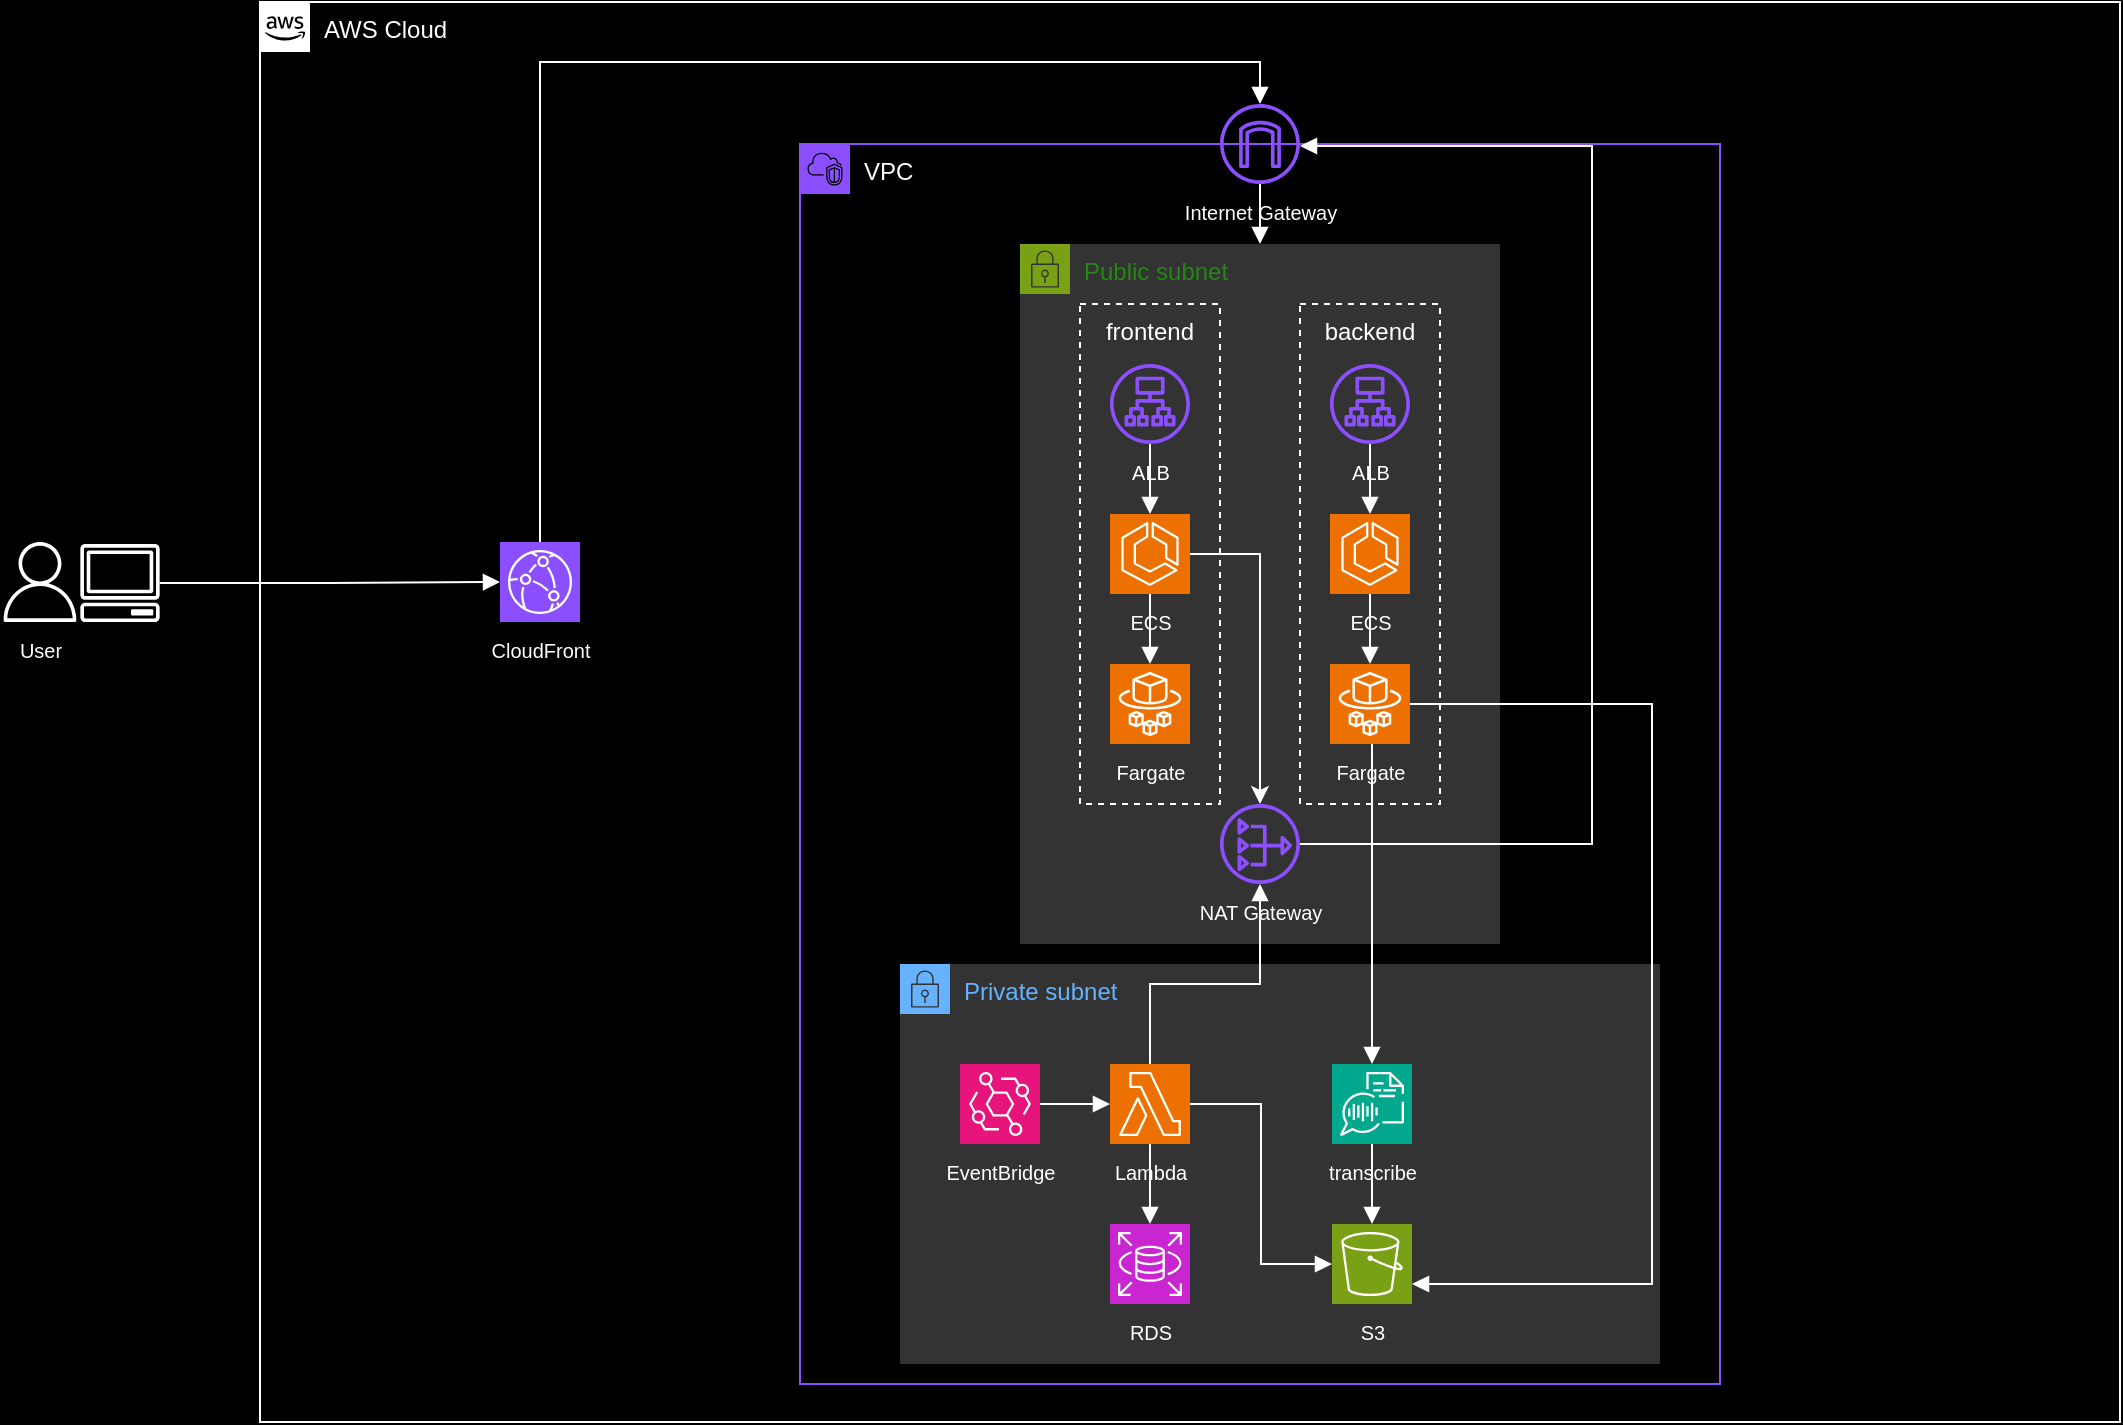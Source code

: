 <mxfile version="24.7.8">
  <diagram name="ページ1" id="_UBgl7khf2Gl9dSoBOvO">
    <mxGraphModel dx="1050" dy="717" grid="1" gridSize="10" guides="1" tooltips="1" connect="1" arrows="1" fold="1" page="1" pageScale="1" pageWidth="1169" pageHeight="827" background="#000000" math="0" shadow="0">
      <root>
        <mxCell id="0" />
        <mxCell id="1" parent="0" />
        <mxCell id="hM_uBPPMbF6WadlX3Jyn-1" value="&lt;font color=&quot;#ffffff&quot;&gt;AWS Cloud&lt;/font&gt;" style="points=[[0,0],[0.25,0],[0.5,0],[0.75,0],[1,0],[1,0.25],[1,0.5],[1,0.75],[1,1],[0.75,1],[0.5,1],[0.25,1],[0,1],[0,0.75],[0,0.5],[0,0.25]];outlineConnect=0;gradientColor=none;html=1;whiteSpace=wrap;fontSize=12;fontStyle=0;container=1;pointerEvents=0;collapsible=0;recursiveResize=0;shape=mxgraph.aws4.group;grIcon=mxgraph.aws4.group_aws_cloud_alt;strokeColor=#FFFFFF;fillColor=none;verticalAlign=top;align=left;spacingLeft=30;fontColor=#232F3E;dashed=0;" parent="1" vertex="1">
          <mxGeometry x="180" y="59" width="930" height="710" as="geometry" />
        </mxCell>
        <mxCell id="hM_uBPPMbF6WadlX3Jyn-11" value="&lt;font color=&quot;#ffffff&quot; style=&quot;font-size: 10px;&quot;&gt;CloudFront&lt;/font&gt;" style="sketch=0;points=[[0,0,0],[0.25,0,0],[0.5,0,0],[0.75,0,0],[1,0,0],[0,1,0],[0.25,1,0],[0.5,1,0],[0.75,1,0],[1,1,0],[0,0.25,0],[0,0.5,0],[0,0.75,0],[1,0.25,0],[1,0.5,0],[1,0.75,0]];outlineConnect=0;fontColor=#232F3E;fillColor=#8C4FFF;strokeColor=#ffffff;dashed=0;verticalLabelPosition=bottom;verticalAlign=top;align=center;html=1;fontSize=12;fontStyle=0;aspect=fixed;shape=mxgraph.aws4.resourceIcon;resIcon=mxgraph.aws4.cloudfront;" parent="hM_uBPPMbF6WadlX3Jyn-1" vertex="1">
          <mxGeometry x="120" y="270" width="40" height="40" as="geometry" />
        </mxCell>
        <mxCell id="hM_uBPPMbF6WadlX3Jyn-26" value="&lt;font color=&quot;#ffffff&quot;&gt;VPC&lt;/font&gt;" style="points=[[0,0],[0.25,0],[0.5,0],[0.75,0],[1,0],[1,0.25],[1,0.5],[1,0.75],[1,1],[0.75,1],[0.5,1],[0.25,1],[0,1],[0,0.75],[0,0.5],[0,0.25]];outlineConnect=0;gradientColor=none;html=1;whiteSpace=wrap;fontSize=12;fontStyle=0;container=1;pointerEvents=0;collapsible=0;recursiveResize=0;shape=mxgraph.aws4.group;grIcon=mxgraph.aws4.group_vpc2;strokeColor=#8C4FFF;fillColor=none;verticalAlign=top;align=left;spacingLeft=30;fontColor=#AAB7B8;dashed=0;" parent="hM_uBPPMbF6WadlX3Jyn-1" vertex="1">
          <mxGeometry x="270" y="71" width="460" height="620" as="geometry" />
        </mxCell>
        <mxCell id="hM_uBPPMbF6WadlX3Jyn-28" value="&lt;font color=&quot;#66b2ff&quot;&gt;Private subnet&lt;/font&gt;" style="points=[[0,0],[0.25,0],[0.5,0],[0.75,0],[1,0],[1,0.25],[1,0.5],[1,0.75],[1,1],[0.75,1],[0.5,1],[0.25,1],[0,1],[0,0.75],[0,0.5],[0,0.25]];outlineConnect=0;gradientColor=none;html=1;whiteSpace=wrap;fontSize=12;fontStyle=0;container=1;pointerEvents=0;collapsible=0;recursiveResize=0;shape=mxgraph.aws4.group;grIcon=mxgraph.aws4.group_security_group;grStroke=0;strokeColor=#66B2FF;fillColor=#333333;verticalAlign=top;align=left;spacingLeft=30;fontColor=#147EBA;dashed=0;" parent="hM_uBPPMbF6WadlX3Jyn-26" vertex="1">
          <mxGeometry x="50" y="410" width="380" height="200" as="geometry" />
        </mxCell>
        <mxCell id="hM_uBPPMbF6WadlX3Jyn-36" value="" style="group" parent="hM_uBPPMbF6WadlX3Jyn-28" vertex="1" connectable="0">
          <mxGeometry x="105" y="50" width="151" height="105" as="geometry" />
        </mxCell>
        <mxCell id="hM_uBPPMbF6WadlX3Jyn-17" value="&lt;font color=&quot;#ffffff&quot; style=&quot;font-size: 10px;&quot;&gt;Lambda&lt;/font&gt;" style="sketch=0;points=[[0,0,0],[0.25,0,0],[0.5,0,0],[0.75,0,0],[1,0,0],[0,1,0],[0.25,1,0],[0.5,1,0],[0.75,1,0],[1,1,0],[0,0.25,0],[0,0.5,0],[0,0.75,0],[1,0.25,0],[1,0.5,0],[1,0.75,0]];outlineConnect=0;fontColor=#232F3E;fillColor=#ED7100;strokeColor=#ffffff;dashed=0;verticalLabelPosition=bottom;verticalAlign=top;align=center;html=1;fontSize=12;fontStyle=0;aspect=fixed;shape=mxgraph.aws4.resourceIcon;resIcon=mxgraph.aws4.lambda;" parent="hM_uBPPMbF6WadlX3Jyn-36" vertex="1">
          <mxGeometry width="40" height="40" as="geometry" />
        </mxCell>
        <mxCell id="hM_uBPPMbF6WadlX3Jyn-5" value="&lt;font color=&quot;#ffffff&quot; style=&quot;font-size: 10px;&quot;&gt;transcribe&lt;/font&gt;" style="sketch=0;points=[[0,0,0],[0.25,0,0],[0.5,0,0],[0.75,0,0],[1,0,0],[0,1,0],[0.25,1,0],[0.5,1,0],[0.75,1,0],[1,1,0],[0,0.25,0],[0,0.5,0],[0,0.75,0],[1,0.25,0],[1,0.5,0],[1,0.75,0]];outlineConnect=0;fontColor=#232F3E;fillColor=#01A88D;strokeColor=#ffffff;dashed=0;verticalLabelPosition=bottom;verticalAlign=top;align=center;html=1;fontSize=12;fontStyle=0;aspect=fixed;shape=mxgraph.aws4.resourceIcon;resIcon=mxgraph.aws4.transcribe;" parent="hM_uBPPMbF6WadlX3Jyn-36" vertex="1">
          <mxGeometry x="111" width="40" height="40" as="geometry" />
        </mxCell>
        <mxCell id="hM_uBPPMbF6WadlX3Jyn-10" value="&lt;font color=&quot;#ffffff&quot; style=&quot;font-size: 10px;&quot;&gt;S3&lt;/font&gt;" style="sketch=0;points=[[0,0,0],[0.25,0,0],[0.5,0,0],[0.75,0,0],[1,0,0],[0,1,0],[0.25,1,0],[0.5,1,0],[0.75,1,0],[1,1,0],[0,0.25,0],[0,0.5,0],[0,0.75,0],[1,0.25,0],[1,0.5,0],[1,0.75,0]];outlineConnect=0;fontColor=#232F3E;fillColor=#7AA116;strokeColor=#ffffff;dashed=0;verticalLabelPosition=bottom;verticalAlign=top;align=center;html=1;fontSize=12;fontStyle=0;aspect=fixed;shape=mxgraph.aws4.resourceIcon;resIcon=mxgraph.aws4.s3;" parent="hM_uBPPMbF6WadlX3Jyn-36" vertex="1">
          <mxGeometry x="111" y="80" width="40" height="40" as="geometry" />
        </mxCell>
        <mxCell id="hM_uBPPMbF6WadlX3Jyn-55" value="" style="edgeStyle=orthogonalEdgeStyle;html=1;endArrow=block;elbow=vertical;startArrow=none;endFill=1;strokeColor=#FFFFFF;rounded=0;exitX=0.5;exitY=1;exitDx=0;exitDy=0;exitPerimeter=0;" parent="hM_uBPPMbF6WadlX3Jyn-36" source="hM_uBPPMbF6WadlX3Jyn-17" target="hM_uBPPMbF6WadlX3Jyn-60" edge="1">
          <mxGeometry width="100" relative="1" as="geometry">
            <mxPoint x="321" y="-20" as="sourcePoint" />
            <mxPoint x="20" y="60" as="targetPoint" />
          </mxGeometry>
        </mxCell>
        <mxCell id="hM_uBPPMbF6WadlX3Jyn-54" value="" style="edgeStyle=orthogonalEdgeStyle;html=1;endArrow=block;elbow=vertical;startArrow=none;endFill=1;strokeColor=#FFFFFF;rounded=0;" parent="hM_uBPPMbF6WadlX3Jyn-36" source="hM_uBPPMbF6WadlX3Jyn-5" target="hM_uBPPMbF6WadlX3Jyn-10" edge="1">
          <mxGeometry width="100" relative="1" as="geometry">
            <mxPoint x="321" y="50" as="sourcePoint" />
            <mxPoint x="321" y="80" as="targetPoint" />
          </mxGeometry>
        </mxCell>
        <mxCell id="hM_uBPPMbF6WadlX3Jyn-58" value="" style="edgeStyle=orthogonalEdgeStyle;html=1;endArrow=block;elbow=vertical;startArrow=none;endFill=1;strokeColor=#FFFFFF;rounded=0;entryX=0;entryY=0.5;entryDx=0;entryDy=0;entryPerimeter=0;" parent="hM_uBPPMbF6WadlX3Jyn-36" source="hM_uBPPMbF6WadlX3Jyn-17" target="hM_uBPPMbF6WadlX3Jyn-10" edge="1">
          <mxGeometry width="100" relative="1" as="geometry">
            <mxPoint x="331" y="-10" as="sourcePoint" />
            <mxPoint x="331" y="20" as="targetPoint" />
          </mxGeometry>
        </mxCell>
        <mxCell id="hM_uBPPMbF6WadlX3Jyn-60" value="&lt;font color=&quot;#ffffff&quot; style=&quot;font-size: 10px;&quot;&gt;RDS&lt;/font&gt;" style="sketch=0;points=[[0,0,0],[0.25,0,0],[0.5,0,0],[0.75,0,0],[1,0,0],[0,1,0],[0.25,1,0],[0.5,1,0],[0.75,1,0],[1,1,0],[0,0.25,0],[0,0.5,0],[0,0.75,0],[1,0.25,0],[1,0.5,0],[1,0.75,0]];outlineConnect=0;fontColor=#232F3E;fillColor=#C925D1;strokeColor=#ffffff;dashed=0;verticalLabelPosition=bottom;verticalAlign=top;align=center;html=1;fontSize=12;fontStyle=0;aspect=fixed;shape=mxgraph.aws4.resourceIcon;resIcon=mxgraph.aws4.rds;" parent="hM_uBPPMbF6WadlX3Jyn-36" vertex="1">
          <mxGeometry y="80" width="40" height="40" as="geometry" />
        </mxCell>
        <mxCell id="hM_uBPPMbF6WadlX3Jyn-59" value="&lt;font color=&quot;#ffffff&quot; style=&quot;font-size: 10px;&quot;&gt;EventBridge&lt;/font&gt;" style="sketch=0;points=[[0,0,0],[0.25,0,0],[0.5,0,0],[0.75,0,0],[1,0,0],[0,1,0],[0.25,1,0],[0.5,1,0],[0.75,1,0],[1,1,0],[0,0.25,0],[0,0.5,0],[0,0.75,0],[1,0.25,0],[1,0.5,0],[1,0.75,0]];outlineConnect=0;fontColor=#232F3E;fillColor=#E7157B;strokeColor=#ffffff;dashed=0;verticalLabelPosition=bottom;verticalAlign=top;align=center;html=1;fontSize=12;fontStyle=0;aspect=fixed;shape=mxgraph.aws4.resourceIcon;resIcon=mxgraph.aws4.eventbridge;" parent="hM_uBPPMbF6WadlX3Jyn-28" vertex="1">
          <mxGeometry x="30" y="50" width="40" height="40" as="geometry" />
        </mxCell>
        <mxCell id="hM_uBPPMbF6WadlX3Jyn-56" value="" style="edgeStyle=orthogonalEdgeStyle;html=1;endArrow=block;elbow=vertical;startArrow=none;endFill=1;strokeColor=#FFFFFF;rounded=0;" parent="hM_uBPPMbF6WadlX3Jyn-28" source="hM_uBPPMbF6WadlX3Jyn-59" target="hM_uBPPMbF6WadlX3Jyn-17" edge="1">
          <mxGeometry width="100" relative="1" as="geometry">
            <mxPoint x="436" y="-90" as="sourcePoint" />
            <mxPoint x="436" y="-60" as="targetPoint" />
          </mxGeometry>
        </mxCell>
        <mxCell id="hM_uBPPMbF6WadlX3Jyn-27" value="Public subnet" style="points=[[0,0],[0.25,0],[0.5,0],[0.75,0],[1,0],[1,0.25],[1,0.5],[1,0.75],[1,1],[0.75,1],[0.5,1],[0.25,1],[0,1],[0,0.75],[0,0.5],[0,0.25]];outlineConnect=0;gradientColor=none;html=1;whiteSpace=wrap;fontSize=12;fontStyle=0;container=1;pointerEvents=0;collapsible=0;recursiveResize=0;shape=mxgraph.aws4.group;grIcon=mxgraph.aws4.group_security_group;grStroke=0;strokeColor=#7AA116;fillColor=#333333;verticalAlign=top;align=left;spacingLeft=30;fontColor=#248814;dashed=0;" parent="hM_uBPPMbF6WadlX3Jyn-26" vertex="1">
          <mxGeometry x="110" y="50" width="240" height="350" as="geometry" />
        </mxCell>
        <mxCell id="hM_uBPPMbF6WadlX3Jyn-40" value="&lt;font color=&quot;#ffffff&quot;&gt;frontend&lt;/font&gt;" style="fillColor=none;strokeColor=#FFFFFF;dashed=1;verticalAlign=top;fontStyle=0;fontColor=#5A6C86;whiteSpace=wrap;html=1;" parent="hM_uBPPMbF6WadlX3Jyn-27" vertex="1">
          <mxGeometry x="30" y="30" width="70" height="250" as="geometry" />
        </mxCell>
        <mxCell id="hM_uBPPMbF6WadlX3Jyn-42" value="&lt;font color=&quot;#ffffff&quot;&gt;backend&lt;/font&gt;" style="fillColor=none;strokeColor=#FFFFFF;dashed=1;verticalAlign=top;fontStyle=0;fontColor=#5A6C86;whiteSpace=wrap;html=1;" parent="hM_uBPPMbF6WadlX3Jyn-27" vertex="1">
          <mxGeometry x="140" y="30" width="70" height="250" as="geometry" />
        </mxCell>
        <mxCell id="hM_uBPPMbF6WadlX3Jyn-33" value="" style="group" parent="hM_uBPPMbF6WadlX3Jyn-27" vertex="1" connectable="0">
          <mxGeometry x="45" y="60" width="150" height="210" as="geometry" />
        </mxCell>
        <mxCell id="hM_uBPPMbF6WadlX3Jyn-12" value="&lt;font color=&quot;#ffffff&quot; style=&quot;font-size: 10px;&quot;&gt;ALB&lt;/font&gt;" style="sketch=0;outlineConnect=0;fontColor=#232F3E;gradientColor=none;fillColor=#8C4FFF;strokeColor=none;dashed=0;verticalLabelPosition=bottom;verticalAlign=top;align=center;html=1;fontSize=12;fontStyle=0;aspect=fixed;pointerEvents=1;shape=mxgraph.aws4.application_load_balancer;" parent="hM_uBPPMbF6WadlX3Jyn-33" vertex="1">
          <mxGeometry width="40" height="40" as="geometry" />
        </mxCell>
        <mxCell id="hM_uBPPMbF6WadlX3Jyn-14" value="&lt;font color=&quot;#ffffff&quot; style=&quot;font-size: 10px;&quot;&gt;Fargate&lt;/font&gt;" style="sketch=0;points=[[0,0,0],[0.25,0,0],[0.5,0,0],[0.75,0,0],[1,0,0],[0,1,0],[0.25,1,0],[0.5,1,0],[0.75,1,0],[1,1,0],[0,0.25,0],[0,0.5,0],[0,0.75,0],[1,0.25,0],[1,0.5,0],[1,0.75,0]];outlineConnect=0;fontColor=#232F3E;fillColor=#ED7100;strokeColor=#ffffff;dashed=0;verticalLabelPosition=bottom;verticalAlign=top;align=center;html=1;fontSize=12;fontStyle=0;aspect=fixed;shape=mxgraph.aws4.resourceIcon;resIcon=mxgraph.aws4.fargate;" parent="hM_uBPPMbF6WadlX3Jyn-33" vertex="1">
          <mxGeometry y="150" width="40" height="40" as="geometry" />
        </mxCell>
        <mxCell id="hM_uBPPMbF6WadlX3Jyn-21" value="&lt;font color=&quot;#ffffff&quot; style=&quot;font-size: 10px;&quot;&gt;ALB&lt;/font&gt;" style="sketch=0;outlineConnect=0;fontColor=#232F3E;gradientColor=none;fillColor=#8C4FFF;strokeColor=none;dashed=0;verticalLabelPosition=bottom;verticalAlign=top;align=center;html=1;fontSize=12;fontStyle=0;aspect=fixed;pointerEvents=1;shape=mxgraph.aws4.application_load_balancer;" parent="hM_uBPPMbF6WadlX3Jyn-33" vertex="1">
          <mxGeometry x="110" width="40" height="40" as="geometry" />
        </mxCell>
        <mxCell id="hM_uBPPMbF6WadlX3Jyn-24" value="&lt;font color=&quot;#ffffff&quot; style=&quot;font-size: 10px;&quot;&gt;Fargate&lt;/font&gt;" style="sketch=0;points=[[0,0,0],[0.25,0,0],[0.5,0,0],[0.75,0,0],[1,0,0],[0,1,0],[0.25,1,0],[0.5,1,0],[0.75,1,0],[1,1,0],[0,0.25,0],[0,0.5,0],[0,0.75,0],[1,0.25,0],[1,0.5,0],[1,0.75,0]];outlineConnect=0;fontColor=#232F3E;fillColor=#ED7100;strokeColor=#ffffff;dashed=0;verticalLabelPosition=bottom;verticalAlign=top;align=center;html=1;fontSize=12;fontStyle=0;aspect=fixed;shape=mxgraph.aws4.resourceIcon;resIcon=mxgraph.aws4.fargate;" parent="hM_uBPPMbF6WadlX3Jyn-33" vertex="1">
          <mxGeometry x="110" y="150" width="40" height="40" as="geometry" />
        </mxCell>
        <mxCell id="hM_uBPPMbF6WadlX3Jyn-29" value="&lt;font color=&quot;#ffffff&quot; style=&quot;font-size: 10px;&quot;&gt;NAT Gateway&lt;/font&gt;" style="sketch=0;outlineConnect=0;fontColor=#232F3E;gradientColor=none;fillColor=#8C4FFF;strokeColor=none;dashed=0;verticalLabelPosition=bottom;verticalAlign=top;align=center;html=1;fontSize=12;fontStyle=0;aspect=fixed;pointerEvents=1;shape=mxgraph.aws4.nat_gateway;" parent="hM_uBPPMbF6WadlX3Jyn-27" vertex="1">
          <mxGeometry x="100" y="280" width="40" height="40" as="geometry" />
        </mxCell>
        <mxCell id="hM_uBPPMbF6WadlX3Jyn-68" value="" style="edgeStyle=orthogonalEdgeStyle;rounded=0;orthogonalLoop=1;jettySize=auto;html=1;strokeColor=#FFFFFF;" parent="hM_uBPPMbF6WadlX3Jyn-27" source="hM_uBPPMbF6WadlX3Jyn-13" target="hM_uBPPMbF6WadlX3Jyn-29" edge="1">
          <mxGeometry relative="1" as="geometry" />
        </mxCell>
        <mxCell id="hM_uBPPMbF6WadlX3Jyn-13" value="&lt;font color=&quot;#ffffff&quot; style=&quot;font-size: 10px;&quot;&gt;ECS&lt;/font&gt;" style="sketch=0;points=[[0,0,0],[0.25,0,0],[0.5,0,0],[0.75,0,0],[1,0,0],[0,1,0],[0.25,1,0],[0.5,1,0],[0.75,1,0],[1,1,0],[0,0.25,0],[0,0.5,0],[0,0.75,0],[1,0.25,0],[1,0.5,0],[1,0.75,0]];outlineConnect=0;fontColor=#232F3E;fillColor=#ED7100;strokeColor=#ffffff;dashed=0;verticalLabelPosition=bottom;verticalAlign=top;align=center;html=1;fontSize=12;fontStyle=0;aspect=fixed;shape=mxgraph.aws4.resourceIcon;resIcon=mxgraph.aws4.ecs;" parent="hM_uBPPMbF6WadlX3Jyn-27" vertex="1">
          <mxGeometry x="45" y="135" width="40" height="40" as="geometry" />
        </mxCell>
        <mxCell id="hM_uBPPMbF6WadlX3Jyn-46" value="" style="edgeStyle=orthogonalEdgeStyle;html=1;endArrow=block;elbow=vertical;startArrow=none;endFill=1;strokeColor=#FFFFFF;rounded=0;" parent="hM_uBPPMbF6WadlX3Jyn-27" source="hM_uBPPMbF6WadlX3Jyn-12" target="hM_uBPPMbF6WadlX3Jyn-13" edge="1">
          <mxGeometry width="100" relative="1" as="geometry">
            <mxPoint x="130" y="-20" as="sourcePoint" />
            <mxPoint x="130" y="10" as="targetPoint" />
          </mxGeometry>
        </mxCell>
        <mxCell id="hM_uBPPMbF6WadlX3Jyn-48" value="" style="edgeStyle=orthogonalEdgeStyle;html=1;endArrow=block;elbow=vertical;startArrow=none;endFill=1;strokeColor=#FFFFFF;rounded=0;" parent="hM_uBPPMbF6WadlX3Jyn-27" source="hM_uBPPMbF6WadlX3Jyn-13" target="hM_uBPPMbF6WadlX3Jyn-14" edge="1">
          <mxGeometry width="100" relative="1" as="geometry">
            <mxPoint x="306" y="150" as="sourcePoint" />
            <mxPoint x="306" y="180" as="targetPoint" />
          </mxGeometry>
        </mxCell>
        <mxCell id="hM_uBPPMbF6WadlX3Jyn-23" value="&lt;font color=&quot;#ffffff&quot; style=&quot;font-size: 10px;&quot;&gt;ECS&lt;/font&gt;" style="sketch=0;points=[[0,0,0],[0.25,0,0],[0.5,0,0],[0.75,0,0],[1,0,0],[0,1,0],[0.25,1,0],[0.5,1,0],[0.75,1,0],[1,1,0],[0,0.25,0],[0,0.5,0],[0,0.75,0],[1,0.25,0],[1,0.5,0],[1,0.75,0]];outlineConnect=0;fontColor=#232F3E;fillColor=#ED7100;strokeColor=#ffffff;dashed=0;verticalLabelPosition=bottom;verticalAlign=top;align=center;html=1;fontSize=12;fontStyle=0;aspect=fixed;shape=mxgraph.aws4.resourceIcon;resIcon=mxgraph.aws4.ecs;" parent="hM_uBPPMbF6WadlX3Jyn-27" vertex="1">
          <mxGeometry x="155" y="135" width="40" height="40" as="geometry" />
        </mxCell>
        <mxCell id="hM_uBPPMbF6WadlX3Jyn-49" value="" style="edgeStyle=orthogonalEdgeStyle;html=1;endArrow=block;elbow=vertical;startArrow=none;endFill=1;strokeColor=#FFFFFF;rounded=0;" parent="hM_uBPPMbF6WadlX3Jyn-27" source="hM_uBPPMbF6WadlX3Jyn-21" target="hM_uBPPMbF6WadlX3Jyn-23" edge="1">
          <mxGeometry width="100" relative="1" as="geometry">
            <mxPoint x="196" y="80" as="sourcePoint" />
            <mxPoint x="392" y="320" as="targetPoint" />
          </mxGeometry>
        </mxCell>
        <mxCell id="hM_uBPPMbF6WadlX3Jyn-50" value="" style="edgeStyle=orthogonalEdgeStyle;html=1;endArrow=block;elbow=vertical;startArrow=none;endFill=1;strokeColor=#FFFFFF;rounded=0;" parent="hM_uBPPMbF6WadlX3Jyn-27" source="hM_uBPPMbF6WadlX3Jyn-23" target="hM_uBPPMbF6WadlX3Jyn-24" edge="1">
          <mxGeometry width="100" relative="1" as="geometry">
            <mxPoint x="326" y="170" as="sourcePoint" />
            <mxPoint x="326" y="200" as="targetPoint" />
          </mxGeometry>
        </mxCell>
        <mxCell id="hM_uBPPMbF6WadlX3Jyn-30" value="&lt;font color=&quot;#ffffff&quot; style=&quot;font-size: 10px;&quot;&gt;Internet Gateway&lt;/font&gt;" style="sketch=0;outlineConnect=0;fontColor=#232F3E;gradientColor=none;fillColor=#8C4FFF;strokeColor=none;dashed=0;verticalLabelPosition=bottom;verticalAlign=top;align=center;html=1;fontSize=12;fontStyle=0;aspect=fixed;pointerEvents=1;shape=mxgraph.aws4.internet_gateway;" parent="hM_uBPPMbF6WadlX3Jyn-26" vertex="1">
          <mxGeometry x="210" y="-20" width="40" height="40" as="geometry" />
        </mxCell>
        <mxCell id="hM_uBPPMbF6WadlX3Jyn-43" value="" style="edgeStyle=orthogonalEdgeStyle;html=1;endArrow=block;elbow=vertical;startArrow=none;endFill=1;strokeColor=#FFFFFF;rounded=0;entryX=0.5;entryY=0;entryDx=0;entryDy=0;" parent="hM_uBPPMbF6WadlX3Jyn-26" source="hM_uBPPMbF6WadlX3Jyn-30" target="hM_uBPPMbF6WadlX3Jyn-27" edge="1">
          <mxGeometry width="100" relative="1" as="geometry">
            <mxPoint x="386" y="80" as="sourcePoint" />
            <mxPoint x="230" y="40" as="targetPoint" />
          </mxGeometry>
        </mxCell>
        <mxCell id="hM_uBPPMbF6WadlX3Jyn-51" value="" style="edgeStyle=orthogonalEdgeStyle;html=1;endArrow=block;elbow=vertical;startArrow=none;endFill=1;strokeColor=#FFFFFF;rounded=0;" parent="hM_uBPPMbF6WadlX3Jyn-26" source="hM_uBPPMbF6WadlX3Jyn-29" target="hM_uBPPMbF6WadlX3Jyn-30" edge="1">
          <mxGeometry width="100" relative="1" as="geometry">
            <mxPoint x="446" y="230" as="sourcePoint" />
            <mxPoint x="446" y="260" as="targetPoint" />
            <Array as="points">
              <mxPoint x="396" y="350" />
              <mxPoint x="396" y="1" />
            </Array>
          </mxGeometry>
        </mxCell>
        <mxCell id="hM_uBPPMbF6WadlX3Jyn-52" value="" style="edgeStyle=orthogonalEdgeStyle;html=1;endArrow=block;elbow=vertical;startArrow=none;endFill=1;strokeColor=#FFFFFF;rounded=0;" parent="hM_uBPPMbF6WadlX3Jyn-26" source="hM_uBPPMbF6WadlX3Jyn-17" target="hM_uBPPMbF6WadlX3Jyn-29" edge="1">
          <mxGeometry width="100" relative="1" as="geometry">
            <mxPoint x="456" y="240" as="sourcePoint" />
            <mxPoint x="456" y="270" as="targetPoint" />
            <Array as="points">
              <mxPoint x="175" y="420" />
              <mxPoint x="230" y="420" />
            </Array>
          </mxGeometry>
        </mxCell>
        <mxCell id="hM_uBPPMbF6WadlX3Jyn-64" value="" style="edgeStyle=orthogonalEdgeStyle;html=1;endArrow=block;elbow=vertical;startArrow=none;endFill=1;strokeColor=#FFFFFF;rounded=0;exitX=1;exitY=0.5;exitDx=0;exitDy=0;exitPerimeter=0;" parent="hM_uBPPMbF6WadlX3Jyn-26" source="hM_uBPPMbF6WadlX3Jyn-24" target="hM_uBPPMbF6WadlX3Jyn-10" edge="1">
          <mxGeometry width="100" relative="1" as="geometry">
            <mxPoint x="336.0" y="290" as="sourcePoint" />
            <mxPoint x="337" y="580" as="targetPoint" />
            <Array as="points">
              <mxPoint x="426" y="280" />
              <mxPoint x="426" y="570" />
            </Array>
          </mxGeometry>
        </mxCell>
        <mxCell id="hM_uBPPMbF6WadlX3Jyn-72" value="" style="edgeStyle=orthogonalEdgeStyle;html=1;endArrow=block;elbow=vertical;startArrow=none;endFill=1;strokeColor=#FFFFFF;rounded=0;" parent="hM_uBPPMbF6WadlX3Jyn-26" source="hM_uBPPMbF6WadlX3Jyn-24" target="hM_uBPPMbF6WadlX3Jyn-5" edge="1">
          <mxGeometry width="100" relative="1" as="geometry">
            <mxPoint x="380" y="462.5" as="sourcePoint" />
            <mxPoint x="380" y="497.5" as="targetPoint" />
            <Array as="points">
              <mxPoint x="286" y="350" />
              <mxPoint x="286" y="350" />
            </Array>
          </mxGeometry>
        </mxCell>
        <mxCell id="hM_uBPPMbF6WadlX3Jyn-39" value="" style="edgeStyle=orthogonalEdgeStyle;html=1;endArrow=block;elbow=vertical;startArrow=none;endFill=1;strokeColor=#FFFFFF;rounded=0;exitX=0.5;exitY=0;exitDx=0;exitDy=0;exitPerimeter=0;" parent="hM_uBPPMbF6WadlX3Jyn-1" source="hM_uBPPMbF6WadlX3Jyn-11" target="hM_uBPPMbF6WadlX3Jyn-30" edge="1">
          <mxGeometry width="100" relative="1" as="geometry">
            <mxPoint x="-224.28" y="50.44" as="sourcePoint" />
            <mxPoint x="90" y="-140.0" as="targetPoint" />
            <Array as="points">
              <mxPoint x="140" y="30" />
              <mxPoint x="500" y="30" />
            </Array>
          </mxGeometry>
        </mxCell>
        <mxCell id="hM_uBPPMbF6WadlX3Jyn-37" value="" style="group;fontColor=#FFFFFF;" parent="1" vertex="1" connectable="0">
          <mxGeometry x="50" y="329" width="80" height="40" as="geometry" />
        </mxCell>
        <mxCell id="hM_uBPPMbF6WadlX3Jyn-19" value="&lt;font color=&quot;#ffffff&quot; style=&quot;font-size: 10px;&quot;&gt;User&lt;/font&gt;" style="sketch=0;outlineConnect=0;fontColor=#232F3E;gradientColor=none;fillColor=#FFFFFF;strokeColor=none;dashed=0;verticalLabelPosition=bottom;verticalAlign=top;align=center;html=1;fontSize=12;fontStyle=0;aspect=fixed;pointerEvents=1;shape=mxgraph.aws4.user;" parent="hM_uBPPMbF6WadlX3Jyn-37" vertex="1">
          <mxGeometry width="40" height="40" as="geometry" />
        </mxCell>
        <mxCell id="hM_uBPPMbF6WadlX3Jyn-20" value="" style="sketch=0;outlineConnect=0;fontColor=#232F3E;gradientColor=none;fillColor=#FFFFFF;strokeColor=none;dashed=0;verticalLabelPosition=bottom;verticalAlign=top;align=center;html=1;fontSize=12;fontStyle=0;aspect=fixed;pointerEvents=1;shape=mxgraph.aws4.client;" parent="hM_uBPPMbF6WadlX3Jyn-37" vertex="1">
          <mxGeometry x="40" y="1.03" width="40" height="38.97" as="geometry" />
        </mxCell>
        <mxCell id="hM_uBPPMbF6WadlX3Jyn-53" value="" style="edgeStyle=orthogonalEdgeStyle;html=1;endArrow=block;elbow=vertical;startArrow=none;endFill=1;strokeColor=#FFFFFF;rounded=0;entryX=0;entryY=0.5;entryDx=0;entryDy=0;entryPerimeter=0;" parent="1" source="hM_uBPPMbF6WadlX3Jyn-20" target="hM_uBPPMbF6WadlX3Jyn-11" edge="1">
          <mxGeometry width="100" relative="1" as="geometry">
            <mxPoint x="760" y="360" as="sourcePoint" />
            <mxPoint x="760" y="390" as="targetPoint" />
          </mxGeometry>
        </mxCell>
      </root>
    </mxGraphModel>
  </diagram>
</mxfile>
